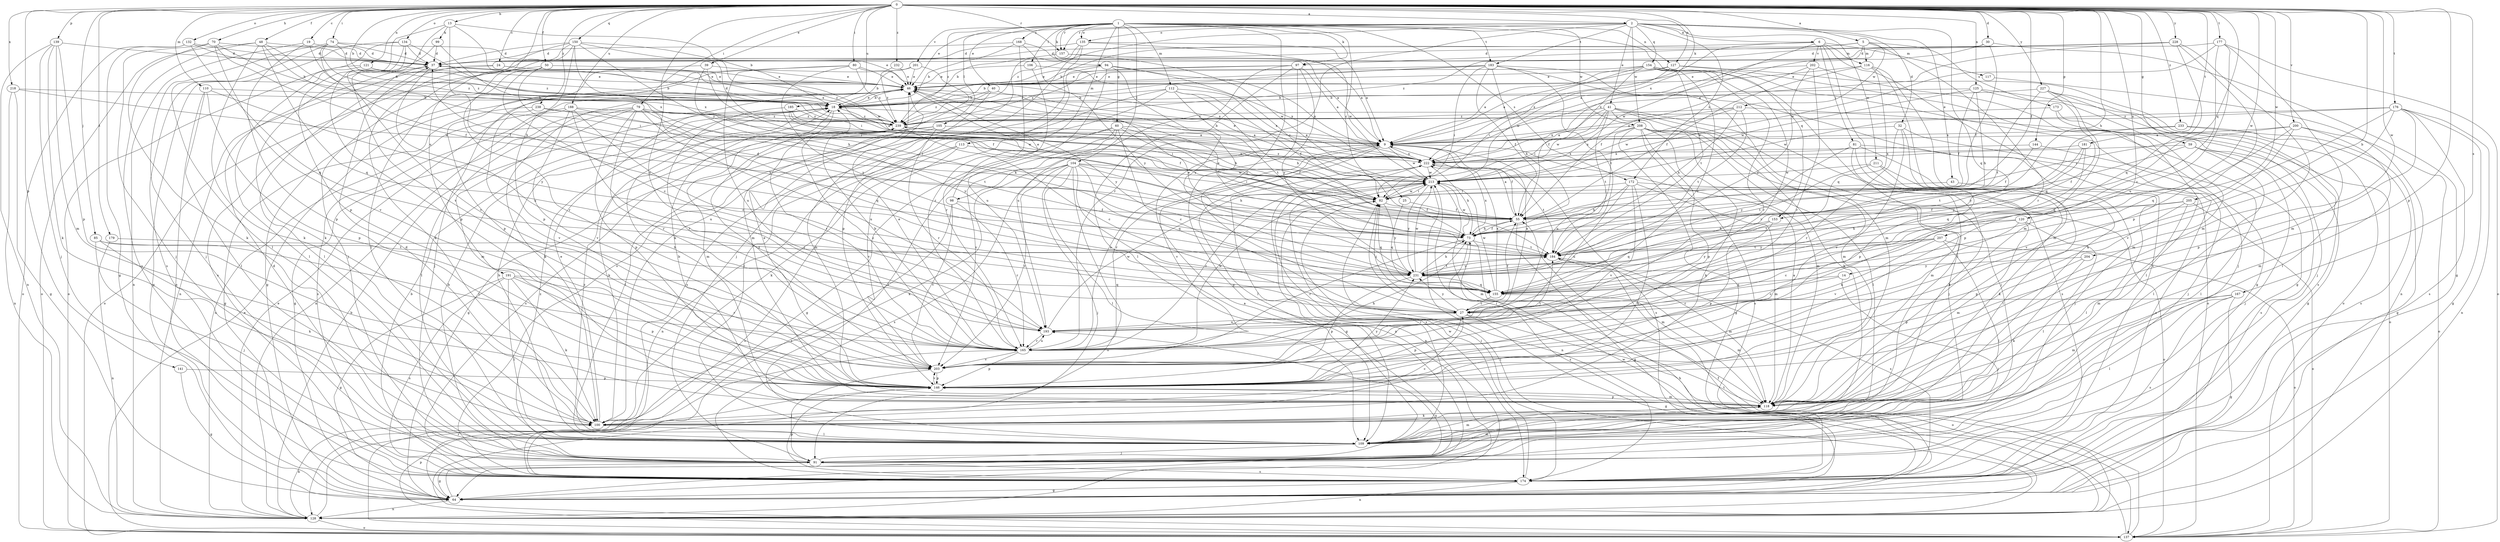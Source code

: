 strict digraph  {
0;
1;
2;
5;
6;
9;
13;
14;
18;
19;
24;
25;
27;
30;
32;
37;
39;
40;
41;
43;
46;
48;
50;
55;
59;
60;
64;
70;
73;
74;
79;
80;
81;
82;
85;
91;
94;
97;
98;
99;
100;
104;
105;
106;
109;
110;
112;
113;
116;
117;
118;
120;
121;
125;
127;
128;
132;
134;
135;
137;
139;
141;
144;
146;
150;
153;
154;
155;
157;
165;
167;
168;
172;
173;
174;
176;
177;
179;
181;
183;
184;
185;
188;
191;
193;
200;
201;
202;
203;
204;
205;
207;
208;
211;
212;
213;
218;
222;
227;
228;
231;
232;
233;
238;
239;
0 -> 2  [label=a];
0 -> 5  [label=a];
0 -> 13  [label=b];
0 -> 14  [label=b];
0 -> 18  [label=b];
0 -> 19  [label=c];
0 -> 24  [label=c];
0 -> 30  [label=d];
0 -> 39  [label=e];
0 -> 48  [label=f];
0 -> 50  [label=f];
0 -> 55  [label=f];
0 -> 59  [label=g];
0 -> 70  [label=h];
0 -> 73  [label=h];
0 -> 74  [label=i];
0 -> 79  [label=i];
0 -> 80  [label=i];
0 -> 85  [label=j];
0 -> 110  [label=m];
0 -> 120  [label=n];
0 -> 121  [label=n];
0 -> 125  [label=n];
0 -> 127  [label=n];
0 -> 132  [label=o];
0 -> 134  [label=o];
0 -> 139  [label=p];
0 -> 141  [label=p];
0 -> 144  [label=p];
0 -> 146  [label=p];
0 -> 150  [label=q];
0 -> 153  [label=q];
0 -> 157  [label=r];
0 -> 167  [label=s];
0 -> 176  [label=t];
0 -> 177  [label=t];
0 -> 179  [label=t];
0 -> 181  [label=t];
0 -> 185  [label=u];
0 -> 188  [label=u];
0 -> 191  [label=u];
0 -> 193  [label=u];
0 -> 200  [label=v];
0 -> 204  [label=w];
0 -> 205  [label=w];
0 -> 207  [label=w];
0 -> 218  [label=x];
0 -> 222  [label=x];
0 -> 227  [label=y];
0 -> 228  [label=y];
0 -> 232  [label=z];
0 -> 233  [label=z];
0 -> 238  [label=z];
1 -> 25  [label=c];
1 -> 27  [label=c];
1 -> 40  [label=e];
1 -> 60  [label=g];
1 -> 94  [label=k];
1 -> 97  [label=k];
1 -> 104  [label=l];
1 -> 105  [label=l];
1 -> 106  [label=l];
1 -> 112  [label=m];
1 -> 113  [label=m];
1 -> 127  [label=n];
1 -> 135  [label=o];
1 -> 153  [label=q];
1 -> 157  [label=r];
1 -> 168  [label=s];
1 -> 172  [label=s];
1 -> 183  [label=t];
1 -> 201  [label=v];
1 -> 208  [label=w];
1 -> 239  [label=z];
2 -> 6  [label=a];
2 -> 32  [label=d];
2 -> 41  [label=e];
2 -> 43  [label=e];
2 -> 46  [label=e];
2 -> 135  [label=o];
2 -> 154  [label=q];
2 -> 155  [label=q];
2 -> 157  [label=r];
2 -> 165  [label=r];
2 -> 172  [label=s];
2 -> 183  [label=t];
2 -> 208  [label=w];
2 -> 211  [label=w];
2 -> 239  [label=z];
5 -> 9  [label=a];
5 -> 18  [label=b];
5 -> 97  [label=k];
5 -> 116  [label=m];
5 -> 165  [label=r];
5 -> 173  [label=s];
5 -> 212  [label=w];
6 -> 37  [label=d];
6 -> 81  [label=i];
6 -> 116  [label=m];
6 -> 117  [label=m];
6 -> 118  [label=m];
6 -> 174  [label=s];
6 -> 202  [label=v];
6 -> 213  [label=w];
6 -> 222  [label=x];
9 -> 18  [label=b];
9 -> 55  [label=f];
9 -> 98  [label=k];
9 -> 109  [label=l];
9 -> 165  [label=r];
9 -> 174  [label=s];
9 -> 203  [label=v];
9 -> 213  [label=w];
9 -> 222  [label=x];
13 -> 18  [label=b];
13 -> 73  [label=h];
13 -> 99  [label=k];
13 -> 146  [label=p];
13 -> 203  [label=v];
13 -> 222  [label=x];
14 -> 27  [label=c];
14 -> 91  [label=j];
14 -> 155  [label=q];
18 -> 37  [label=d];
18 -> 46  [label=e];
18 -> 118  [label=m];
18 -> 165  [label=r];
18 -> 239  [label=z];
19 -> 37  [label=d];
19 -> 128  [label=n];
19 -> 146  [label=p];
19 -> 239  [label=z];
24 -> 46  [label=e];
24 -> 128  [label=n];
24 -> 174  [label=s];
24 -> 239  [label=z];
25 -> 55  [label=f];
25 -> 155  [label=q];
27 -> 9  [label=a];
27 -> 55  [label=f];
27 -> 64  [label=g];
27 -> 82  [label=i];
27 -> 137  [label=o];
27 -> 146  [label=p];
27 -> 193  [label=u];
27 -> 231  [label=y];
30 -> 37  [label=d];
30 -> 55  [label=f];
30 -> 64  [label=g];
30 -> 222  [label=x];
32 -> 9  [label=a];
32 -> 91  [label=j];
32 -> 146  [label=p];
32 -> 165  [label=r];
32 -> 203  [label=v];
37 -> 46  [label=e];
37 -> 109  [label=l];
37 -> 193  [label=u];
39 -> 46  [label=e];
39 -> 55  [label=f];
39 -> 64  [label=g];
39 -> 82  [label=i];
40 -> 18  [label=b];
40 -> 73  [label=h];
40 -> 118  [label=m];
40 -> 239  [label=z];
41 -> 82  [label=i];
41 -> 91  [label=j];
41 -> 100  [label=k];
41 -> 118  [label=m];
41 -> 174  [label=s];
41 -> 184  [label=t];
41 -> 213  [label=w];
41 -> 222  [label=x];
41 -> 239  [label=z];
43 -> 82  [label=i];
43 -> 109  [label=l];
46 -> 18  [label=b];
46 -> 100  [label=k];
46 -> 128  [label=n];
46 -> 231  [label=y];
48 -> 37  [label=d];
48 -> 82  [label=i];
48 -> 100  [label=k];
48 -> 137  [label=o];
48 -> 155  [label=q];
48 -> 174  [label=s];
48 -> 222  [label=x];
50 -> 27  [label=c];
50 -> 46  [label=e];
50 -> 137  [label=o];
50 -> 165  [label=r];
50 -> 231  [label=y];
55 -> 9  [label=a];
55 -> 64  [label=g];
55 -> 73  [label=h];
59 -> 55  [label=f];
59 -> 91  [label=j];
59 -> 109  [label=l];
59 -> 174  [label=s];
59 -> 222  [label=x];
60 -> 9  [label=a];
60 -> 27  [label=c];
60 -> 55  [label=f];
60 -> 64  [label=g];
60 -> 100  [label=k];
60 -> 109  [label=l];
60 -> 184  [label=t];
60 -> 203  [label=v];
64 -> 128  [label=n];
64 -> 193  [label=u];
64 -> 222  [label=x];
70 -> 18  [label=b];
70 -> 37  [label=d];
70 -> 55  [label=f];
70 -> 91  [label=j];
70 -> 100  [label=k];
70 -> 203  [label=v];
73 -> 37  [label=d];
73 -> 46  [label=e];
73 -> 55  [label=f];
73 -> 118  [label=m];
73 -> 165  [label=r];
73 -> 174  [label=s];
73 -> 184  [label=t];
73 -> 213  [label=w];
73 -> 222  [label=x];
74 -> 18  [label=b];
74 -> 37  [label=d];
74 -> 46  [label=e];
74 -> 55  [label=f];
74 -> 91  [label=j];
74 -> 109  [label=l];
74 -> 239  [label=z];
79 -> 64  [label=g];
79 -> 109  [label=l];
79 -> 118  [label=m];
79 -> 146  [label=p];
79 -> 155  [label=q];
79 -> 165  [label=r];
79 -> 193  [label=u];
79 -> 231  [label=y];
79 -> 239  [label=z];
80 -> 46  [label=e];
80 -> 146  [label=p];
80 -> 193  [label=u];
80 -> 222  [label=x];
80 -> 231  [label=y];
80 -> 239  [label=z];
81 -> 91  [label=j];
81 -> 100  [label=k];
81 -> 118  [label=m];
81 -> 174  [label=s];
81 -> 222  [label=x];
81 -> 231  [label=y];
82 -> 55  [label=f];
82 -> 155  [label=q];
82 -> 213  [label=w];
82 -> 231  [label=y];
85 -> 91  [label=j];
85 -> 100  [label=k];
85 -> 165  [label=r];
85 -> 184  [label=t];
91 -> 9  [label=a];
91 -> 18  [label=b];
91 -> 37  [label=d];
91 -> 64  [label=g];
91 -> 118  [label=m];
91 -> 174  [label=s];
91 -> 239  [label=z];
94 -> 46  [label=e];
94 -> 82  [label=i];
94 -> 146  [label=p];
94 -> 193  [label=u];
94 -> 222  [label=x];
94 -> 231  [label=y];
97 -> 9  [label=a];
97 -> 46  [label=e];
97 -> 64  [label=g];
97 -> 109  [label=l];
97 -> 193  [label=u];
97 -> 231  [label=y];
97 -> 239  [label=z];
98 -> 46  [label=e];
98 -> 55  [label=f];
98 -> 165  [label=r];
98 -> 174  [label=s];
98 -> 203  [label=v];
99 -> 37  [label=d];
99 -> 100  [label=k];
99 -> 222  [label=x];
100 -> 27  [label=c];
100 -> 37  [label=d];
100 -> 46  [label=e];
100 -> 109  [label=l];
104 -> 64  [label=g];
104 -> 73  [label=h];
104 -> 82  [label=i];
104 -> 91  [label=j];
104 -> 100  [label=k];
104 -> 109  [label=l];
104 -> 137  [label=o];
104 -> 155  [label=q];
104 -> 174  [label=s];
104 -> 203  [label=v];
104 -> 213  [label=w];
105 -> 9  [label=a];
105 -> 64  [label=g];
105 -> 109  [label=l];
105 -> 165  [label=r];
105 -> 174  [label=s];
106 -> 46  [label=e];
106 -> 165  [label=r];
106 -> 222  [label=x];
109 -> 18  [label=b];
109 -> 82  [label=i];
109 -> 91  [label=j];
109 -> 118  [label=m];
109 -> 239  [label=z];
110 -> 18  [label=b];
110 -> 109  [label=l];
110 -> 146  [label=p];
110 -> 174  [label=s];
110 -> 231  [label=y];
112 -> 18  [label=b];
112 -> 55  [label=f];
112 -> 73  [label=h];
112 -> 109  [label=l];
112 -> 174  [label=s];
112 -> 184  [label=t];
112 -> 222  [label=x];
113 -> 128  [label=n];
113 -> 137  [label=o];
113 -> 203  [label=v];
113 -> 222  [label=x];
116 -> 46  [label=e];
116 -> 55  [label=f];
116 -> 100  [label=k];
116 -> 118  [label=m];
116 -> 155  [label=q];
117 -> 128  [label=n];
118 -> 9  [label=a];
118 -> 18  [label=b];
118 -> 82  [label=i];
118 -> 100  [label=k];
118 -> 146  [label=p];
120 -> 73  [label=h];
120 -> 109  [label=l];
120 -> 118  [label=m];
120 -> 203  [label=v];
120 -> 231  [label=y];
121 -> 18  [label=b];
121 -> 46  [label=e];
121 -> 64  [label=g];
121 -> 109  [label=l];
125 -> 18  [label=b];
125 -> 55  [label=f];
125 -> 73  [label=h];
125 -> 109  [label=l];
125 -> 118  [label=m];
125 -> 213  [label=w];
127 -> 9  [label=a];
127 -> 46  [label=e];
127 -> 64  [label=g];
127 -> 137  [label=o];
127 -> 213  [label=w];
128 -> 18  [label=b];
128 -> 46  [label=e];
128 -> 73  [label=h];
128 -> 82  [label=i];
128 -> 100  [label=k];
128 -> 137  [label=o];
128 -> 165  [label=r];
128 -> 184  [label=t];
132 -> 37  [label=d];
132 -> 46  [label=e];
132 -> 64  [label=g];
132 -> 137  [label=o];
132 -> 155  [label=q];
134 -> 37  [label=d];
134 -> 137  [label=o];
134 -> 146  [label=p];
134 -> 174  [label=s];
134 -> 203  [label=v];
134 -> 239  [label=z];
135 -> 9  [label=a];
135 -> 37  [label=d];
135 -> 91  [label=j];
135 -> 100  [label=k];
135 -> 174  [label=s];
135 -> 213  [label=w];
137 -> 46  [label=e];
137 -> 55  [label=f];
137 -> 146  [label=p];
137 -> 213  [label=w];
139 -> 37  [label=d];
139 -> 91  [label=j];
139 -> 100  [label=k];
139 -> 118  [label=m];
139 -> 128  [label=n];
139 -> 146  [label=p];
141 -> 64  [label=g];
141 -> 146  [label=p];
144 -> 55  [label=f];
144 -> 109  [label=l];
144 -> 222  [label=x];
146 -> 18  [label=b];
146 -> 46  [label=e];
146 -> 118  [label=m];
146 -> 203  [label=v];
146 -> 231  [label=y];
150 -> 37  [label=d];
150 -> 73  [label=h];
150 -> 82  [label=i];
150 -> 91  [label=j];
150 -> 100  [label=k];
150 -> 109  [label=l];
150 -> 146  [label=p];
150 -> 184  [label=t];
150 -> 213  [label=w];
153 -> 73  [label=h];
153 -> 146  [label=p];
153 -> 155  [label=q];
154 -> 9  [label=a];
154 -> 27  [label=c];
154 -> 46  [label=e];
154 -> 55  [label=f];
154 -> 64  [label=g];
154 -> 82  [label=i];
154 -> 109  [label=l];
154 -> 165  [label=r];
154 -> 184  [label=t];
154 -> 203  [label=v];
155 -> 27  [label=c];
155 -> 118  [label=m];
155 -> 213  [label=w];
155 -> 222  [label=x];
157 -> 9  [label=a];
157 -> 18  [label=b];
157 -> 213  [label=w];
165 -> 9  [label=a];
165 -> 18  [label=b];
165 -> 46  [label=e];
165 -> 146  [label=p];
165 -> 184  [label=t];
165 -> 193  [label=u];
165 -> 203  [label=v];
165 -> 213  [label=w];
165 -> 239  [label=z];
167 -> 27  [label=c];
167 -> 64  [label=g];
167 -> 109  [label=l];
167 -> 118  [label=m];
167 -> 174  [label=s];
168 -> 9  [label=a];
168 -> 18  [label=b];
168 -> 37  [label=d];
168 -> 165  [label=r];
168 -> 231  [label=y];
172 -> 73  [label=h];
172 -> 82  [label=i];
172 -> 100  [label=k];
172 -> 118  [label=m];
172 -> 137  [label=o];
172 -> 193  [label=u];
172 -> 203  [label=v];
173 -> 109  [label=l];
173 -> 137  [label=o];
173 -> 239  [label=z];
174 -> 18  [label=b];
174 -> 64  [label=g];
174 -> 82  [label=i];
174 -> 128  [label=n];
174 -> 146  [label=p];
174 -> 213  [label=w];
176 -> 64  [label=g];
176 -> 128  [label=n];
176 -> 146  [label=p];
176 -> 155  [label=q];
176 -> 174  [label=s];
176 -> 203  [label=v];
176 -> 213  [label=w];
176 -> 239  [label=z];
177 -> 27  [label=c];
177 -> 37  [label=d];
177 -> 118  [label=m];
177 -> 137  [label=o];
177 -> 193  [label=u];
177 -> 213  [label=w];
179 -> 128  [label=n];
179 -> 184  [label=t];
181 -> 155  [label=q];
181 -> 184  [label=t];
181 -> 222  [label=x];
181 -> 231  [label=y];
183 -> 18  [label=b];
183 -> 46  [label=e];
183 -> 55  [label=f];
183 -> 73  [label=h];
183 -> 82  [label=i];
183 -> 118  [label=m];
183 -> 137  [label=o];
183 -> 184  [label=t];
183 -> 239  [label=z];
184 -> 46  [label=e];
184 -> 118  [label=m];
184 -> 174  [label=s];
184 -> 231  [label=y];
185 -> 9  [label=a];
185 -> 55  [label=f];
185 -> 82  [label=i];
185 -> 165  [label=r];
185 -> 239  [label=z];
188 -> 27  [label=c];
188 -> 128  [label=n];
188 -> 174  [label=s];
188 -> 184  [label=t];
188 -> 193  [label=u];
188 -> 203  [label=v];
188 -> 239  [label=z];
191 -> 64  [label=g];
191 -> 100  [label=k];
191 -> 109  [label=l];
191 -> 146  [label=p];
191 -> 155  [label=q];
191 -> 165  [label=r];
191 -> 174  [label=s];
193 -> 165  [label=r];
193 -> 213  [label=w];
200 -> 9  [label=a];
200 -> 82  [label=i];
200 -> 118  [label=m];
200 -> 137  [label=o];
200 -> 155  [label=q];
200 -> 203  [label=v];
201 -> 18  [label=b];
201 -> 46  [label=e];
201 -> 91  [label=j];
201 -> 118  [label=m];
202 -> 46  [label=e];
202 -> 55  [label=f];
202 -> 91  [label=j];
202 -> 165  [label=r];
202 -> 231  [label=y];
203 -> 73  [label=h];
203 -> 91  [label=j];
203 -> 146  [label=p];
203 -> 239  [label=z];
204 -> 100  [label=k];
204 -> 146  [label=p];
204 -> 231  [label=y];
205 -> 55  [label=f];
205 -> 118  [label=m];
205 -> 137  [label=o];
205 -> 146  [label=p];
205 -> 184  [label=t];
207 -> 27  [label=c];
207 -> 109  [label=l];
207 -> 137  [label=o];
207 -> 184  [label=t];
207 -> 193  [label=u];
207 -> 231  [label=y];
208 -> 9  [label=a];
208 -> 64  [label=g];
208 -> 91  [label=j];
208 -> 100  [label=k];
208 -> 109  [label=l];
208 -> 118  [label=m];
208 -> 146  [label=p];
208 -> 174  [label=s];
208 -> 193  [label=u];
208 -> 222  [label=x];
211 -> 100  [label=k];
211 -> 109  [label=l];
211 -> 184  [label=t];
211 -> 213  [label=w];
212 -> 9  [label=a];
212 -> 64  [label=g];
212 -> 73  [label=h];
212 -> 184  [label=t];
212 -> 213  [label=w];
212 -> 239  [label=z];
213 -> 82  [label=i];
213 -> 118  [label=m];
213 -> 128  [label=n];
213 -> 165  [label=r];
213 -> 231  [label=y];
213 -> 239  [label=z];
218 -> 18  [label=b];
218 -> 64  [label=g];
218 -> 128  [label=n];
218 -> 213  [label=w];
222 -> 46  [label=e];
222 -> 73  [label=h];
222 -> 128  [label=n];
222 -> 174  [label=s];
222 -> 184  [label=t];
222 -> 213  [label=w];
227 -> 18  [label=b];
227 -> 91  [label=j];
227 -> 146  [label=p];
227 -> 155  [label=q];
227 -> 174  [label=s];
227 -> 184  [label=t];
228 -> 9  [label=a];
228 -> 37  [label=d];
228 -> 118  [label=m];
228 -> 146  [label=p];
228 -> 155  [label=q];
228 -> 239  [label=z];
231 -> 73  [label=h];
231 -> 146  [label=p];
231 -> 155  [label=q];
231 -> 184  [label=t];
231 -> 213  [label=w];
232 -> 46  [label=e];
232 -> 239  [label=z];
233 -> 9  [label=a];
233 -> 64  [label=g];
233 -> 174  [label=s];
233 -> 231  [label=y];
238 -> 64  [label=g];
238 -> 203  [label=v];
238 -> 213  [label=w];
238 -> 239  [label=z];
239 -> 9  [label=a];
239 -> 27  [label=c];
239 -> 100  [label=k];
}
